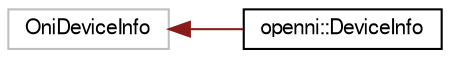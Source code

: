 digraph "Graphical Class Hierarchy"
{
  edge [fontname="FreeSans",fontsize="10",labelfontname="FreeSans",labelfontsize="10"];
  node [fontname="FreeSans",fontsize="10",shape=record];
  rankdir="LR";
  Node1 [label="OniDeviceInfo",height=0.2,width=0.4,color="grey75", fillcolor="white", style="filled"];
  Node1 -> Node2 [dir="back",color="firebrick4",fontsize="10",style="solid",fontname="FreeSans"];
  Node2 [label="openni::DeviceInfo",height=0.2,width=0.4,color="black", fillcolor="white", style="filled",URL="$classopenni_1_1_device_info.html"];
}
